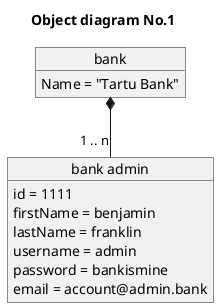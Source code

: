@startuml
title Object diagram No.1

object "bank admin" as a1 {
    id = 1111
    firstName = benjamin
    lastName = franklin
    username = admin
    password = bankismine
    email = account@admin.bank
}

object bank{
    Name = "Tartu Bank"
}

bank *-- "1 .. n" a1
@enduml
